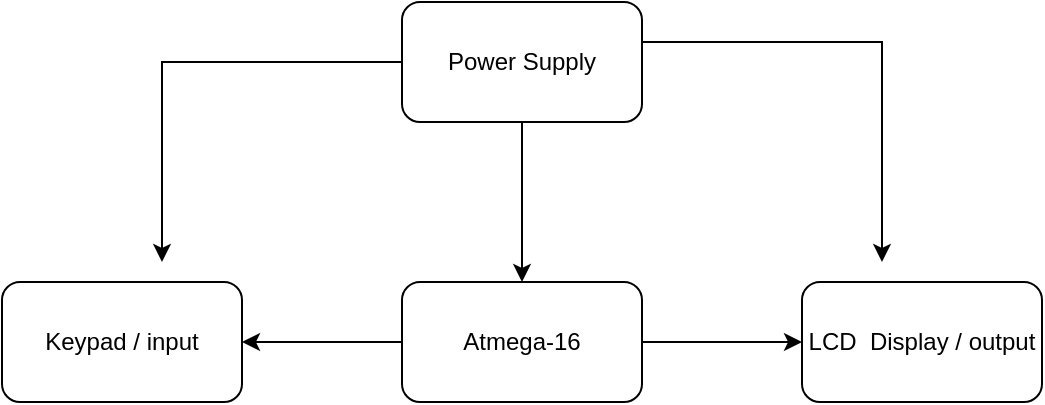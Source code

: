 <mxfile version="15.8.7" type="github">
  <diagram id="nXLfRWmJUbY5eL2fCBMk" name="Page-1">
    <mxGraphModel dx="868" dy="394" grid="1" gridSize="10" guides="1" tooltips="1" connect="1" arrows="1" fold="1" page="1" pageScale="1" pageWidth="827" pageHeight="1169" math="0" shadow="0">
      <root>
        <mxCell id="0" />
        <mxCell id="1" parent="0" />
        <mxCell id="4eXmbt_bu1sTkrRE2RMM-3" value="" style="edgeStyle=orthogonalEdgeStyle;rounded=0;orthogonalLoop=1;jettySize=auto;html=1;" edge="1" parent="1" source="4eXmbt_bu1sTkrRE2RMM-1" target="4eXmbt_bu1sTkrRE2RMM-2">
          <mxGeometry relative="1" as="geometry" />
        </mxCell>
        <mxCell id="4eXmbt_bu1sTkrRE2RMM-1" value="Power Supply" style="rounded=1;whiteSpace=wrap;html=1;" vertex="1" parent="1">
          <mxGeometry x="320" y="60" width="120" height="60" as="geometry" />
        </mxCell>
        <mxCell id="4eXmbt_bu1sTkrRE2RMM-5" value="" style="edgeStyle=orthogonalEdgeStyle;rounded=0;orthogonalLoop=1;jettySize=auto;html=1;" edge="1" parent="1" source="4eXmbt_bu1sTkrRE2RMM-2" target="4eXmbt_bu1sTkrRE2RMM-4">
          <mxGeometry relative="1" as="geometry" />
        </mxCell>
        <mxCell id="4eXmbt_bu1sTkrRE2RMM-7" value="" style="edgeStyle=orthogonalEdgeStyle;rounded=0;orthogonalLoop=1;jettySize=auto;html=1;" edge="1" parent="1" source="4eXmbt_bu1sTkrRE2RMM-2" target="4eXmbt_bu1sTkrRE2RMM-6">
          <mxGeometry relative="1" as="geometry" />
        </mxCell>
        <mxCell id="4eXmbt_bu1sTkrRE2RMM-2" value="Atmega-16" style="whiteSpace=wrap;html=1;rounded=1;" vertex="1" parent="1">
          <mxGeometry x="320" y="200" width="120" height="60" as="geometry" />
        </mxCell>
        <mxCell id="4eXmbt_bu1sTkrRE2RMM-4" value="LCD&amp;nbsp; Display / output" style="whiteSpace=wrap;html=1;rounded=1;" vertex="1" parent="1">
          <mxGeometry x="520" y="200" width="120" height="60" as="geometry" />
        </mxCell>
        <mxCell id="4eXmbt_bu1sTkrRE2RMM-6" value="Keypad / input" style="whiteSpace=wrap;html=1;rounded=1;" vertex="1" parent="1">
          <mxGeometry x="120" y="200" width="120" height="60" as="geometry" />
        </mxCell>
        <mxCell id="4eXmbt_bu1sTkrRE2RMM-8" value="" style="endArrow=classic;html=1;rounded=0;exitX=0;exitY=0.5;exitDx=0;exitDy=0;" edge="1" parent="1" source="4eXmbt_bu1sTkrRE2RMM-1">
          <mxGeometry width="50" height="50" relative="1" as="geometry">
            <mxPoint x="390" y="230" as="sourcePoint" />
            <mxPoint x="200" y="190" as="targetPoint" />
            <Array as="points">
              <mxPoint x="200" y="90" />
            </Array>
          </mxGeometry>
        </mxCell>
        <mxCell id="4eXmbt_bu1sTkrRE2RMM-9" value="" style="endArrow=classic;html=1;rounded=0;exitX=1;exitY=0.333;exitDx=0;exitDy=0;exitPerimeter=0;" edge="1" parent="1" source="4eXmbt_bu1sTkrRE2RMM-1">
          <mxGeometry width="50" height="50" relative="1" as="geometry">
            <mxPoint x="450" y="80" as="sourcePoint" />
            <mxPoint x="560" y="190" as="targetPoint" />
            <Array as="points">
              <mxPoint x="480" y="80" />
              <mxPoint x="560" y="80" />
            </Array>
          </mxGeometry>
        </mxCell>
      </root>
    </mxGraphModel>
  </diagram>
</mxfile>

